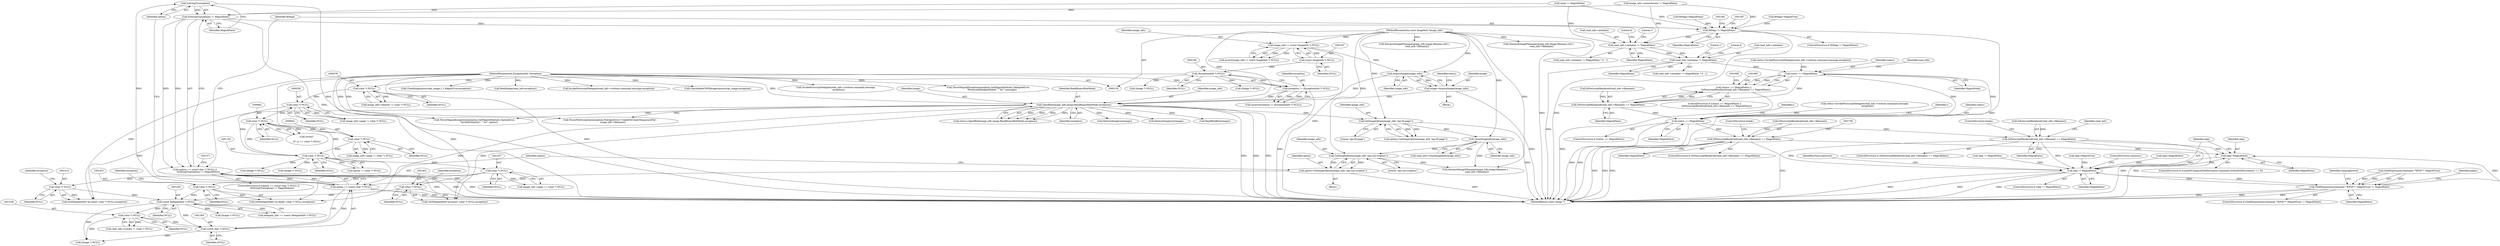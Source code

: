 digraph "0_ImageMagick6_7d11230060fa9c8f67e53c85224daf6648805c7b@pointer" {
"1001567" [label="(Call,IsStringTrue(option))"];
"1001561" [label="(Call,option == (const char *) NULL)"];
"1001554" [label="(Call,option=GetImageOption(image_info,\"eps:use-cropbox\"))"];
"1001556" [label="(Call,GetImageOption(image_info,\"eps:use-cropbox\"))"];
"1001483" [label="(Call,CloneImageInfo(image_info))"];
"1001185" [label="(Call,GetImageOption(image_info,\"eps:fit-page\"))"];
"1000208" [label="(Call,OpenBlob(image_info,image,ReadBinaryBlobMode,exception))"];
"1000204" [label="(Call,AcquireImage(image_info))"];
"1000164" [label="(Call,image_info != (const ImageInfo *) NULL)"];
"1000119" [label="(MethodParameterIn,const ImageInfo *image_info)"];
"1000166" [label="(Call,(const ImageInfo *) NULL)"];
"1000202" [label="(Call,image=AcquireImage(image_info))"];
"1000191" [label="(Call,exception != (ExceptionInfo *) NULL)"];
"1000120" [label="(MethodParameterIn,ExceptionInfo *exception)"];
"1000193" [label="(Call,(ExceptionInfo *) NULL)"];
"1001563" [label="(Call,(const char *) NULL)"];
"1001537" [label="(Call,(char *) NULL)"];
"1001429" [label="(Call,(const DelegateInfo *) NULL)"];
"1001413" [label="(Call,(char *) NULL)"];
"1001356" [label="(Call,(char *) NULL)"];
"1001191" [label="(Call,(char *) NULL)"];
"1000680" [label="(Call,(char *) NULL)"];
"1000941" [label="(Call,(char *) NULL)"];
"1000525" [label="(Call,(char *) NULL)"];
"1000475" [label="(Call,(char *) NULL)"];
"1001422" [label="(Call,(char *) NULL)"];
"1001400" [label="(Call,(char *) NULL)"];
"1001566" [label="(Call,IsStringTrue(option) != MagickFalse)"];
"1001560" [label="(Call,(option == (const char *) NULL) ||\n          (IsStringTrue(option) != MagickFalse))"];
"1001577" [label="(Call,fitPage != MagickFalse)"];
"1001616" [label="(Call,read_info->antialias != MagickFalse)"];
"1001624" [label="(Call,read_info->antialias != MagickFalse)"];
"1001669" [label="(Call,status == MagickFalse)"];
"1001668" [label="(Call,(status == MagickFalse) ||\n      (IsPostscriptRendered(read_info->filename) == MagickFalse))"];
"1001672" [label="(Call,IsPostscriptRendered(read_info->filename) == MagickFalse)"];
"1001708" [label="(Call,status == MagickFalse)"];
"1001731" [label="(Call,IsPostscriptRendered(read_info->filename) == MagickFalse)"];
"1001943" [label="(Call,skip=MagickFalse)"];
"1001947" [label="(Call,skip != MagickFalse)"];
"1001969" [label="(Call,GlobExpression(command,\"*EPSF-*\",MagickTrue) != MagickFalse)"];
"1001765" [label="(Call,IsPostscriptRendered(read_info->filename) == MagickFalse)"];
"1001667" [label="(ControlStructure,if ((status == MagickFalse) ||\n      (IsPostscriptRendered(read_info->filename) == MagickFalse)))"];
"1001415" [label="(Identifier,NULL)"];
"1001189" [label="(Call,option != (char *) NULL)"];
"1001185" [label="(Call,GetImageOption(image_info,\"eps:fit-page\"))"];
"1000191" [label="(Call,exception != (ExceptionInfo *) NULL)"];
"1001946" [label="(ControlStructure,if (skip != MagickFalse))"];
"1000682" [label="(Identifier,NULL)"];
"1001949" [label="(Identifier,MagickFalse)"];
"1001557" [label="(Identifier,image_info)"];
"1001648" [label="(Call,status=InvokePostscriptDelegate(read_info->verbose,command,message,exception))"];
"1000206" [label="(Call,status=OpenBlob(image_info,image,ReadBinaryBlobMode,exception))"];
"1001244" [label="(Call,(Image *) NULL)"];
"1002409" [label="(MethodReturn,static Image *)"];
"1001730" [label="(ControlStructure,if (IsPostscriptRendered(read_info->filename) == MagickFalse))"];
"1001950" [label="(ControlStructure,continue;)"];
"1001764" [label="(ControlStructure,if (IsPostscriptRendered(read_info->filename) == MagickFalse))"];
"1001659" [label="(Call,InterpretImageFilename(image_info,image,filename,1,\n    read_info->filename))"];
"1000202" [label="(Call,image=AcquireImage(image_info))"];
"1001576" [label="(ControlStructure,if (fitPage != MagickFalse))"];
"1000209" [label="(Identifier,image_info)"];
"1001429" [label="(Call,(const DelegateInfo *) NULL)"];
"1002291" [label="(Call,CloneImage(postscript_image,1,1,MagickTrue,exception))"];
"1001569" [label="(Identifier,MagickFalse)"];
"1000192" [label="(Identifier,exception)"];
"1001630" [label="(Literal,1)"];
"1000168" [label="(Identifier,NULL)"];
"1000195" [label="(Identifier,NULL)"];
"1001707" [label="(ControlStructure,if (status == MagickFalse))"];
"1001420" [label="(Call,GetDelegateInfo(\"ps:alpha\",(char *) NULL,exception))"];
"1001677" [label="(Identifier,MagickFalse)"];
"1000164" [label="(Call,image_info != (const ImageInfo *) NULL)"];
"1001617" [label="(Call,read_info->antialias)"];
"1001670" [label="(Identifier,status)"];
"1001578" [label="(Identifier,fitPage)"];
"1001765" [label="(Call,IsPostscriptRendered(read_info->filename) == MagickFalse)"];
"1000645" [label="(Call,skip=MagickFalse)"];
"1001616" [label="(Call,read_info->antialias != MagickFalse)"];
"1001713" [label="(Identifier,i)"];
"1001187" [label="(Literal,\"eps:fit-page\")"];
"1001560" [label="(Call,(option == (const char *) NULL) ||\n          (IsStringTrue(option) != MagickFalse))"];
"1001671" [label="(Identifier,MagickFalse)"];
"1001559" [label="(ControlStructure,if ((option == (const char *) NULL) ||\n          (IsStringTrue(option) != MagickFalse)))"];
"1001954" [label="(Identifier,PostscriptLevel)"];
"1000204" [label="(Call,AcquireImage(image_info))"];
"1000119" [label="(MethodParameterIn,const ImageInfo *image_info)"];
"1001483" [label="(Call,CloneImageInfo(image_info))"];
"1001624" [label="(Call,read_info->antialias != MagickFalse)"];
"1001708" [label="(Call,status == MagickFalse)"];
"1001565" [label="(Identifier,NULL)"];
"1001533" [label="(Call,read_info->scenes != (char *) NULL)"];
"1001402" [label="(Identifier,NULL)"];
"1001981" [label="(Identifier,LanguageLevel)"];
"1000165" [label="(Identifier,image_info)"];
"1001669" [label="(Call,status == MagickFalse)"];
"1001709" [label="(Identifier,status)"];
"1001784" [label="(Call,ReadImage(read_info,exception))"];
"1000477" [label="(Identifier,NULL)"];
"1001416" [label="(Identifier,exception)"];
"1001391" [label="(Call,image_info->monochrome != MagickFalse)"];
"1001403" [label="(Identifier,exception)"];
"1000937" [label="(Call,image_info->page != (char *) NULL)"];
"1000212" [label="(Identifier,exception)"];
"1000475" [label="(Call,(char *) NULL)"];
"1000723" [label="(Call,skip != MagickFalse)"];
"1001539" [label="(Identifier,NULL)"];
"1000527" [label="(Identifier,NULL)"];
"1000121" [label="(Block,)"];
"1001228" [label="(Call,ThrowMagickException(exception,GetMagickModule(),OptionError,\n             \"InvalidGeometry\",\"`%s'\",option))"];
"1001629" [label="(Literal,4)"];
"1001356" [label="(Call,(char *) NULL)"];
"1001333" [label="(Call,(Image *) NULL)"];
"1001685" [label="(Call,status=InvokePostscriptDelegate(read_info->verbose,command,message,\n        exception))"];
"1001774" [label="(Identifier,read_info)"];
"1001766" [label="(Call,IsPostscriptRendered(read_info->filename))"];
"1001650" [label="(Call,InvokePostscriptDelegate(read_info->verbose,command,message,exception))"];
"1001855" [label="(Call,ConsolidateCMYKImages(postscript_image,exception))"];
"1001561" [label="(Call,option == (const char *) NULL)"];
"1001400" [label="(Call,(char *) NULL)"];
"1000208" [label="(Call,OpenBlob(image_info,image,ReadBinaryBlobMode,exception))"];
"1000120" [label="(MethodParameterIn,ExceptionInfo *exception)"];
"1001621" [label="(Literal,4)"];
"1001687" [label="(Call,InvokePostscriptDelegate(read_info->verbose,command,message,\n        exception))"];
"1001481" [label="(Call,read_info=CloneImageInfo(image_info))"];
"1001422" [label="(Call,(char *) NULL)"];
"1001554" [label="(Call,option=GetImageOption(image_info,\"eps:use-cropbox\"))"];
"1001623" [label="(Call,read_info->antialias != MagickFalse ? 4 : 1)"];
"1001484" [label="(Identifier,image_info)"];
"1001675" [label="(Identifier,read_info)"];
"1000207" [label="(Identifier,status)"];
"1001947" [label="(Call,skip != MagickFalse)"];
"1001186" [label="(Identifier,image_info)"];
"1001969" [label="(Call,GlobExpression(command,\"*EPSF-*\",MagickTrue) != MagickFalse)"];
"1000190" [label="(Call,assert(exception != (ExceptionInfo *) NULL))"];
"1001736" [label="(Identifier,MagickFalse)"];
"1001948" [label="(Identifier,skip)"];
"1000680" [label="(Call,(char *) NULL)"];
"1001747" [label="(Identifier,i)"];
"1001553" [label="(Block,)"];
"1000941" [label="(Call,(char *) NULL)"];
"1001628" [label="(Identifier,MagickFalse)"];
"1001970" [label="(Call,GlobExpression(command,\"*EPSF-*\",MagickTrue))"];
"1000166" [label="(Call,(const ImageInfo *) NULL)"];
"1001567" [label="(Call,IsStringTrue(option))"];
"1001183" [label="(Call,option=GetImageOption(image_info,\"eps:fit-page\"))"];
"1001358" [label="(Identifier,NULL)"];
"1000193" [label="(Call,(ExceptionInfo *) NULL)"];
"1001193" [label="(Identifier,NULL)"];
"1001976" [label="(Identifier,pages)"];
"1000220" [label="(Call,DestroyImageList(image))"];
"1000238" [label="(Call,ThrowFileException(exception,FileOpenError,\"UnableToCreateTemporaryFile\",\n        image_info->filename))"];
"1001754" [label="(Call,InterpretImageFilename(image_info,image,filename,(int) i,\n        read_info->filename))"];
"1001620" [label="(Identifier,MagickFalse)"];
"1001566" [label="(Call,IsStringTrue(option) != MagickFalse)"];
"1001556" [label="(Call,GetImageOption(image_info,\"eps:use-cropbox\"))"];
"1001828" [label="(Call,ThrowMagickException(exception,GetMagickModule(),DelegateError,\n          \"PostscriptDelegateFailed\",\"`%s'\",message))"];
"1001555" [label="(Identifier,option)"];
"1001622" [label="(Literal,1)"];
"1001771" [label="(ControlStructure,break;)"];
"1001352" [label="(Call,image_info->page == (char *) NULL)"];
"1001704" [label="(Call,(Image *) NULL)"];
"1000525" [label="(Call,(char *) NULL)"];
"1001944" [label="(Identifier,skip)"];
"1001398" [label="(Call,GetDelegateInfo(\"ps:mono\",(char *) NULL,exception))"];
"1001945" [label="(Identifier,MagickFalse)"];
"1000250" [label="(Call,(Image *) NULL)"];
"1001672" [label="(Call,IsPostscriptRendered(read_info->filename) == MagickFalse)"];
"1001563" [label="(Call,(const char *) NULL)"];
"1000676" [label="(Call,strchr(\"\n\r%\",c) == (char *) NULL)"];
"1000210" [label="(Identifier,image)"];
"1001406" [label="(Call,cmyk != MagickFalse)"];
"1001737" [label="(ControlStructure,break;)"];
"1001943" [label="(Call,skip=MagickFalse)"];
"1000471" [label="(Call,image_info->density != (char *) NULL)"];
"1000163" [label="(Call,assert(image_info != (const ImageInfo *) NULL))"];
"1001935" [label="(ControlStructure,if (LocaleNCompare(EndDocument,command,strlen(EndDocument)) == 0))"];
"1001974" [label="(Identifier,MagickFalse)"];
"1000223" [label="(Call,(Image *) NULL)"];
"1001577" [label="(Call,fitPage != MagickFalse)"];
"1001424" [label="(Identifier,NULL)"];
"1001932" [label="(Call,skip=MagickTrue)"];
"1001968" [label="(ControlStructure,if (GlobExpression(command,\"*EPSF-*\",MagickTrue) != MagickFalse))"];
"1001710" [label="(Identifier,MagickFalse)"];
"1000521" [label="(Call,image_info->page != (char *) NULL)"];
"1001431" [label="(Identifier,NULL)"];
"1001720" [label="(Call,InterpretImageFilename(image_info,image,filename,(int) i,\n        read_info->filename))"];
"1001579" [label="(Identifier,MagickFalse)"];
"1001770" [label="(Identifier,MagickFalse)"];
"1001625" [label="(Call,read_info->antialias)"];
"1001668" [label="(Call,(status == MagickFalse) ||\n      (IsPostscriptRendered(read_info->filename) == MagickFalse))"];
"1000205" [label="(Identifier,image_info)"];
"1001615" [label="(Call,read_info->antialias != MagickFalse ? 4 : 1)"];
"1001295" [label="(Call,fitPage=MagickTrue)"];
"1001425" [label="(Identifier,exception)"];
"1001442" [label="(Call,(Image *) NULL)"];
"1001673" [label="(Call,IsPostscriptRendered(read_info->filename))"];
"1001413" [label="(Call,(char *) NULL)"];
"1000203" [label="(Identifier,image)"];
"1001427" [label="(Call,delegate_info == (const DelegateInfo *) NULL)"];
"1001537" [label="(Call,(char *) NULL)"];
"1001562" [label="(Identifier,option)"];
"1000211" [label="(Identifier,ReadBinaryBlobMode)"];
"1001191" [label="(Call,(char *) NULL)"];
"1001731" [label="(Call,IsPostscriptRendered(read_info->filename) == MagickFalse)"];
"1000247" [label="(Call,DestroyImageList(image))"];
"1001411" [label="(Call,GetDelegateInfo(\"ps:cmyk\",(char *) NULL,exception))"];
"1000943" [label="(Identifier,NULL)"];
"1000657" [label="(Call,ReadBlobByte(image))"];
"1001732" [label="(Call,IsPostscriptRendered(read_info->filename))"];
"1001558" [label="(Literal,\"eps:use-cropbox\")"];
"1001568" [label="(Identifier,option)"];
"1001180" [label="(Call,fitPage=MagickFalse)"];
"1001567" -> "1001566"  [label="AST: "];
"1001567" -> "1001568"  [label="CFG: "];
"1001568" -> "1001567"  [label="AST: "];
"1001569" -> "1001567"  [label="CFG: "];
"1001567" -> "1002409"  [label="DDG: "];
"1001567" -> "1001566"  [label="DDG: "];
"1001561" -> "1001567"  [label="DDG: "];
"1001561" -> "1001560"  [label="AST: "];
"1001561" -> "1001563"  [label="CFG: "];
"1001562" -> "1001561"  [label="AST: "];
"1001563" -> "1001561"  [label="AST: "];
"1001568" -> "1001561"  [label="CFG: "];
"1001560" -> "1001561"  [label="CFG: "];
"1001561" -> "1002409"  [label="DDG: "];
"1001561" -> "1002409"  [label="DDG: "];
"1001561" -> "1001560"  [label="DDG: "];
"1001561" -> "1001560"  [label="DDG: "];
"1001554" -> "1001561"  [label="DDG: "];
"1001563" -> "1001561"  [label="DDG: "];
"1001554" -> "1001553"  [label="AST: "];
"1001554" -> "1001556"  [label="CFG: "];
"1001555" -> "1001554"  [label="AST: "];
"1001556" -> "1001554"  [label="AST: "];
"1001562" -> "1001554"  [label="CFG: "];
"1001554" -> "1002409"  [label="DDG: "];
"1001556" -> "1001554"  [label="DDG: "];
"1001556" -> "1001554"  [label="DDG: "];
"1001556" -> "1001558"  [label="CFG: "];
"1001557" -> "1001556"  [label="AST: "];
"1001558" -> "1001556"  [label="AST: "];
"1001483" -> "1001556"  [label="DDG: "];
"1000119" -> "1001556"  [label="DDG: "];
"1001556" -> "1001659"  [label="DDG: "];
"1001483" -> "1001481"  [label="AST: "];
"1001483" -> "1001484"  [label="CFG: "];
"1001484" -> "1001483"  [label="AST: "];
"1001481" -> "1001483"  [label="CFG: "];
"1001483" -> "1001481"  [label="DDG: "];
"1001185" -> "1001483"  [label="DDG: "];
"1000119" -> "1001483"  [label="DDG: "];
"1001483" -> "1001659"  [label="DDG: "];
"1001185" -> "1001183"  [label="AST: "];
"1001185" -> "1001187"  [label="CFG: "];
"1001186" -> "1001185"  [label="AST: "];
"1001187" -> "1001185"  [label="AST: "];
"1001183" -> "1001185"  [label="CFG: "];
"1001185" -> "1002409"  [label="DDG: "];
"1001185" -> "1001183"  [label="DDG: "];
"1001185" -> "1001183"  [label="DDG: "];
"1000208" -> "1001185"  [label="DDG: "];
"1000119" -> "1001185"  [label="DDG: "];
"1000208" -> "1000206"  [label="AST: "];
"1000208" -> "1000212"  [label="CFG: "];
"1000209" -> "1000208"  [label="AST: "];
"1000210" -> "1000208"  [label="AST: "];
"1000211" -> "1000208"  [label="AST: "];
"1000212" -> "1000208"  [label="AST: "];
"1000206" -> "1000208"  [label="CFG: "];
"1000208" -> "1002409"  [label="DDG: "];
"1000208" -> "1002409"  [label="DDG: "];
"1000208" -> "1002409"  [label="DDG: "];
"1000208" -> "1000206"  [label="DDG: "];
"1000208" -> "1000206"  [label="DDG: "];
"1000208" -> "1000206"  [label="DDG: "];
"1000208" -> "1000206"  [label="DDG: "];
"1000204" -> "1000208"  [label="DDG: "];
"1000119" -> "1000208"  [label="DDG: "];
"1000202" -> "1000208"  [label="DDG: "];
"1000191" -> "1000208"  [label="DDG: "];
"1000120" -> "1000208"  [label="DDG: "];
"1000208" -> "1000220"  [label="DDG: "];
"1000208" -> "1000238"  [label="DDG: "];
"1000208" -> "1000247"  [label="DDG: "];
"1000208" -> "1000657"  [label="DDG: "];
"1000208" -> "1001228"  [label="DDG: "];
"1000208" -> "1001398"  [label="DDG: "];
"1000208" -> "1001411"  [label="DDG: "];
"1000208" -> "1001420"  [label="DDG: "];
"1000204" -> "1000202"  [label="AST: "];
"1000204" -> "1000205"  [label="CFG: "];
"1000205" -> "1000204"  [label="AST: "];
"1000202" -> "1000204"  [label="CFG: "];
"1000204" -> "1000202"  [label="DDG: "];
"1000164" -> "1000204"  [label="DDG: "];
"1000119" -> "1000204"  [label="DDG: "];
"1000164" -> "1000163"  [label="AST: "];
"1000164" -> "1000166"  [label="CFG: "];
"1000165" -> "1000164"  [label="AST: "];
"1000166" -> "1000164"  [label="AST: "];
"1000163" -> "1000164"  [label="CFG: "];
"1000164" -> "1002409"  [label="DDG: "];
"1000164" -> "1000163"  [label="DDG: "];
"1000164" -> "1000163"  [label="DDG: "];
"1000119" -> "1000164"  [label="DDG: "];
"1000166" -> "1000164"  [label="DDG: "];
"1000119" -> "1000118"  [label="AST: "];
"1000119" -> "1002409"  [label="DDG: "];
"1000119" -> "1001659"  [label="DDG: "];
"1000119" -> "1001720"  [label="DDG: "];
"1000119" -> "1001754"  [label="DDG: "];
"1000166" -> "1000168"  [label="CFG: "];
"1000167" -> "1000166"  [label="AST: "];
"1000168" -> "1000166"  [label="AST: "];
"1000166" -> "1000193"  [label="DDG: "];
"1000202" -> "1000121"  [label="AST: "];
"1000203" -> "1000202"  [label="AST: "];
"1000207" -> "1000202"  [label="CFG: "];
"1000202" -> "1002409"  [label="DDG: "];
"1000191" -> "1000190"  [label="AST: "];
"1000191" -> "1000193"  [label="CFG: "];
"1000192" -> "1000191"  [label="AST: "];
"1000193" -> "1000191"  [label="AST: "];
"1000190" -> "1000191"  [label="CFG: "];
"1000191" -> "1002409"  [label="DDG: "];
"1000191" -> "1000190"  [label="DDG: "];
"1000191" -> "1000190"  [label="DDG: "];
"1000120" -> "1000191"  [label="DDG: "];
"1000193" -> "1000191"  [label="DDG: "];
"1000120" -> "1000118"  [label="AST: "];
"1000120" -> "1002409"  [label="DDG: "];
"1000120" -> "1000238"  [label="DDG: "];
"1000120" -> "1001228"  [label="DDG: "];
"1000120" -> "1001398"  [label="DDG: "];
"1000120" -> "1001411"  [label="DDG: "];
"1000120" -> "1001420"  [label="DDG: "];
"1000120" -> "1001650"  [label="DDG: "];
"1000120" -> "1001687"  [label="DDG: "];
"1000120" -> "1001784"  [label="DDG: "];
"1000120" -> "1001828"  [label="DDG: "];
"1000120" -> "1001855"  [label="DDG: "];
"1000120" -> "1002291"  [label="DDG: "];
"1000193" -> "1000195"  [label="CFG: "];
"1000194" -> "1000193"  [label="AST: "];
"1000195" -> "1000193"  [label="AST: "];
"1000193" -> "1000223"  [label="DDG: "];
"1000193" -> "1000250"  [label="DDG: "];
"1000193" -> "1000475"  [label="DDG: "];
"1001563" -> "1001565"  [label="CFG: "];
"1001564" -> "1001563"  [label="AST: "];
"1001565" -> "1001563"  [label="AST: "];
"1001537" -> "1001563"  [label="DDG: "];
"1001429" -> "1001563"  [label="DDG: "];
"1001563" -> "1001704"  [label="DDG: "];
"1001537" -> "1001533"  [label="AST: "];
"1001537" -> "1001539"  [label="CFG: "];
"1001538" -> "1001537"  [label="AST: "];
"1001539" -> "1001537"  [label="AST: "];
"1001533" -> "1001537"  [label="CFG: "];
"1001537" -> "1001533"  [label="DDG: "];
"1001429" -> "1001537"  [label="DDG: "];
"1001537" -> "1001704"  [label="DDG: "];
"1001429" -> "1001427"  [label="AST: "];
"1001429" -> "1001431"  [label="CFG: "];
"1001430" -> "1001429"  [label="AST: "];
"1001431" -> "1001429"  [label="AST: "];
"1001427" -> "1001429"  [label="CFG: "];
"1001429" -> "1001427"  [label="DDG: "];
"1001413" -> "1001429"  [label="DDG: "];
"1001422" -> "1001429"  [label="DDG: "];
"1001400" -> "1001429"  [label="DDG: "];
"1001429" -> "1001442"  [label="DDG: "];
"1001429" -> "1001704"  [label="DDG: "];
"1001413" -> "1001411"  [label="AST: "];
"1001413" -> "1001415"  [label="CFG: "];
"1001414" -> "1001413"  [label="AST: "];
"1001415" -> "1001413"  [label="AST: "];
"1001416" -> "1001413"  [label="CFG: "];
"1001413" -> "1001411"  [label="DDG: "];
"1001356" -> "1001413"  [label="DDG: "];
"1001356" -> "1001352"  [label="AST: "];
"1001356" -> "1001358"  [label="CFG: "];
"1001357" -> "1001356"  [label="AST: "];
"1001358" -> "1001356"  [label="AST: "];
"1001352" -> "1001356"  [label="CFG: "];
"1001356" -> "1001352"  [label="DDG: "];
"1001191" -> "1001356"  [label="DDG: "];
"1001356" -> "1001400"  [label="DDG: "];
"1001356" -> "1001422"  [label="DDG: "];
"1001191" -> "1001189"  [label="AST: "];
"1001191" -> "1001193"  [label="CFG: "];
"1001192" -> "1001191"  [label="AST: "];
"1001193" -> "1001191"  [label="AST: "];
"1001189" -> "1001191"  [label="CFG: "];
"1001191" -> "1001189"  [label="DDG: "];
"1000680" -> "1001191"  [label="DDG: "];
"1000941" -> "1001191"  [label="DDG: "];
"1000525" -> "1001191"  [label="DDG: "];
"1001191" -> "1001244"  [label="DDG: "];
"1001191" -> "1001333"  [label="DDG: "];
"1000680" -> "1000676"  [label="AST: "];
"1000680" -> "1000682"  [label="CFG: "];
"1000681" -> "1000680"  [label="AST: "];
"1000682" -> "1000680"  [label="AST: "];
"1000676" -> "1000680"  [label="CFG: "];
"1000680" -> "1000676"  [label="DDG: "];
"1000941" -> "1000680"  [label="DDG: "];
"1000525" -> "1000680"  [label="DDG: "];
"1000680" -> "1000941"  [label="DDG: "];
"1000941" -> "1000937"  [label="AST: "];
"1000941" -> "1000943"  [label="CFG: "];
"1000942" -> "1000941"  [label="AST: "];
"1000943" -> "1000941"  [label="AST: "];
"1000937" -> "1000941"  [label="CFG: "];
"1000941" -> "1000937"  [label="DDG: "];
"1000525" -> "1000521"  [label="AST: "];
"1000525" -> "1000527"  [label="CFG: "];
"1000526" -> "1000525"  [label="AST: "];
"1000527" -> "1000525"  [label="AST: "];
"1000521" -> "1000525"  [label="CFG: "];
"1000525" -> "1000521"  [label="DDG: "];
"1000475" -> "1000525"  [label="DDG: "];
"1000475" -> "1000471"  [label="AST: "];
"1000475" -> "1000477"  [label="CFG: "];
"1000476" -> "1000475"  [label="AST: "];
"1000477" -> "1000475"  [label="AST: "];
"1000471" -> "1000475"  [label="CFG: "];
"1000475" -> "1000471"  [label="DDG: "];
"1001422" -> "1001420"  [label="AST: "];
"1001422" -> "1001424"  [label="CFG: "];
"1001423" -> "1001422"  [label="AST: "];
"1001424" -> "1001422"  [label="AST: "];
"1001425" -> "1001422"  [label="CFG: "];
"1001422" -> "1001420"  [label="DDG: "];
"1001400" -> "1001398"  [label="AST: "];
"1001400" -> "1001402"  [label="CFG: "];
"1001401" -> "1001400"  [label="AST: "];
"1001402" -> "1001400"  [label="AST: "];
"1001403" -> "1001400"  [label="CFG: "];
"1001400" -> "1001398"  [label="DDG: "];
"1001566" -> "1001560"  [label="AST: "];
"1001566" -> "1001569"  [label="CFG: "];
"1001569" -> "1001566"  [label="AST: "];
"1001560" -> "1001566"  [label="CFG: "];
"1001566" -> "1002409"  [label="DDG: "];
"1001566" -> "1001560"  [label="DDG: "];
"1001566" -> "1001560"  [label="DDG: "];
"1001406" -> "1001566"  [label="DDG: "];
"1001391" -> "1001566"  [label="DDG: "];
"1001566" -> "1001577"  [label="DDG: "];
"1001560" -> "1001559"  [label="AST: "];
"1001571" -> "1001560"  [label="CFG: "];
"1001578" -> "1001560"  [label="CFG: "];
"1001560" -> "1002409"  [label="DDG: "];
"1001560" -> "1002409"  [label="DDG: "];
"1001560" -> "1002409"  [label="DDG: "];
"1001577" -> "1001576"  [label="AST: "];
"1001577" -> "1001579"  [label="CFG: "];
"1001578" -> "1001577"  [label="AST: "];
"1001579" -> "1001577"  [label="AST: "];
"1001581" -> "1001577"  [label="CFG: "];
"1001587" -> "1001577"  [label="CFG: "];
"1001577" -> "1002409"  [label="DDG: "];
"1001577" -> "1002409"  [label="DDG: "];
"1001295" -> "1001577"  [label="DDG: "];
"1001180" -> "1001577"  [label="DDG: "];
"1001406" -> "1001577"  [label="DDG: "];
"1001391" -> "1001577"  [label="DDG: "];
"1001577" -> "1001616"  [label="DDG: "];
"1001616" -> "1001615"  [label="AST: "];
"1001616" -> "1001620"  [label="CFG: "];
"1001617" -> "1001616"  [label="AST: "];
"1001620" -> "1001616"  [label="AST: "];
"1001621" -> "1001616"  [label="CFG: "];
"1001622" -> "1001616"  [label="CFG: "];
"1001406" -> "1001616"  [label="DDG: "];
"1001391" -> "1001616"  [label="DDG: "];
"1001616" -> "1001624"  [label="DDG: "];
"1001616" -> "1001624"  [label="DDG: "];
"1001624" -> "1001623"  [label="AST: "];
"1001624" -> "1001628"  [label="CFG: "];
"1001625" -> "1001624"  [label="AST: "];
"1001628" -> "1001624"  [label="AST: "];
"1001629" -> "1001624"  [label="CFG: "];
"1001630" -> "1001624"  [label="CFG: "];
"1001624" -> "1002409"  [label="DDG: "];
"1001624" -> "1001669"  [label="DDG: "];
"1001669" -> "1001668"  [label="AST: "];
"1001669" -> "1001671"  [label="CFG: "];
"1001670" -> "1001669"  [label="AST: "];
"1001671" -> "1001669"  [label="AST: "];
"1001675" -> "1001669"  [label="CFG: "];
"1001668" -> "1001669"  [label="CFG: "];
"1001669" -> "1001668"  [label="DDG: "];
"1001669" -> "1001668"  [label="DDG: "];
"1001648" -> "1001669"  [label="DDG: "];
"1001669" -> "1001672"  [label="DDG: "];
"1001669" -> "1001708"  [label="DDG: "];
"1001669" -> "1001708"  [label="DDG: "];
"1001668" -> "1001667"  [label="AST: "];
"1001668" -> "1001672"  [label="CFG: "];
"1001672" -> "1001668"  [label="AST: "];
"1001680" -> "1001668"  [label="CFG: "];
"1001695" -> "1001668"  [label="CFG: "];
"1001668" -> "1002409"  [label="DDG: "];
"1001672" -> "1001668"  [label="DDG: "];
"1001672" -> "1001668"  [label="DDG: "];
"1001672" -> "1001677"  [label="CFG: "];
"1001673" -> "1001672"  [label="AST: "];
"1001677" -> "1001672"  [label="AST: "];
"1001673" -> "1001672"  [label="DDG: "];
"1001672" -> "1001708"  [label="DDG: "];
"1001708" -> "1001707"  [label="AST: "];
"1001708" -> "1001710"  [label="CFG: "];
"1001709" -> "1001708"  [label="AST: "];
"1001710" -> "1001708"  [label="AST: "];
"1001713" -> "1001708"  [label="CFG: "];
"1001747" -> "1001708"  [label="CFG: "];
"1001708" -> "1002409"  [label="DDG: "];
"1001708" -> "1002409"  [label="DDG: "];
"1001685" -> "1001708"  [label="DDG: "];
"1001708" -> "1001731"  [label="DDG: "];
"1001708" -> "1001765"  [label="DDG: "];
"1001731" -> "1001730"  [label="AST: "];
"1001731" -> "1001736"  [label="CFG: "];
"1001732" -> "1001731"  [label="AST: "];
"1001736" -> "1001731"  [label="AST: "];
"1001737" -> "1001731"  [label="CFG: "];
"1001739" -> "1001731"  [label="CFG: "];
"1001731" -> "1002409"  [label="DDG: "];
"1001731" -> "1002409"  [label="DDG: "];
"1001731" -> "1002409"  [label="DDG: "];
"1001732" -> "1001731"  [label="DDG: "];
"1001731" -> "1001943"  [label="DDG: "];
"1001731" -> "1001947"  [label="DDG: "];
"1001943" -> "1001935"  [label="AST: "];
"1001943" -> "1001945"  [label="CFG: "];
"1001944" -> "1001943"  [label="AST: "];
"1001945" -> "1001943"  [label="AST: "];
"1001948" -> "1001943"  [label="CFG: "];
"1001947" -> "1001943"  [label="DDG: "];
"1001969" -> "1001943"  [label="DDG: "];
"1001765" -> "1001943"  [label="DDG: "];
"1001943" -> "1001947"  [label="DDG: "];
"1001947" -> "1001946"  [label="AST: "];
"1001947" -> "1001949"  [label="CFG: "];
"1001948" -> "1001947"  [label="AST: "];
"1001949" -> "1001947"  [label="AST: "];
"1001950" -> "1001947"  [label="CFG: "];
"1001954" -> "1001947"  [label="CFG: "];
"1001947" -> "1002409"  [label="DDG: "];
"1001947" -> "1002409"  [label="DDG: "];
"1001947" -> "1002409"  [label="DDG: "];
"1000723" -> "1001947"  [label="DDG: "];
"1000645" -> "1001947"  [label="DDG: "];
"1001932" -> "1001947"  [label="DDG: "];
"1001969" -> "1001947"  [label="DDG: "];
"1001765" -> "1001947"  [label="DDG: "];
"1001947" -> "1001969"  [label="DDG: "];
"1001969" -> "1001968"  [label="AST: "];
"1001969" -> "1001974"  [label="CFG: "];
"1001970" -> "1001969"  [label="AST: "];
"1001974" -> "1001969"  [label="AST: "];
"1001976" -> "1001969"  [label="CFG: "];
"1001981" -> "1001969"  [label="CFG: "];
"1001969" -> "1002409"  [label="DDG: "];
"1001969" -> "1002409"  [label="DDG: "];
"1001969" -> "1002409"  [label="DDG: "];
"1001970" -> "1001969"  [label="DDG: "];
"1001970" -> "1001969"  [label="DDG: "];
"1001970" -> "1001969"  [label="DDG: "];
"1001765" -> "1001764"  [label="AST: "];
"1001765" -> "1001770"  [label="CFG: "];
"1001766" -> "1001765"  [label="AST: "];
"1001770" -> "1001765"  [label="AST: "];
"1001771" -> "1001765"  [label="CFG: "];
"1001774" -> "1001765"  [label="CFG: "];
"1001765" -> "1002409"  [label="DDG: "];
"1001765" -> "1002409"  [label="DDG: "];
"1001765" -> "1002409"  [label="DDG: "];
"1001766" -> "1001765"  [label="DDG: "];
}
